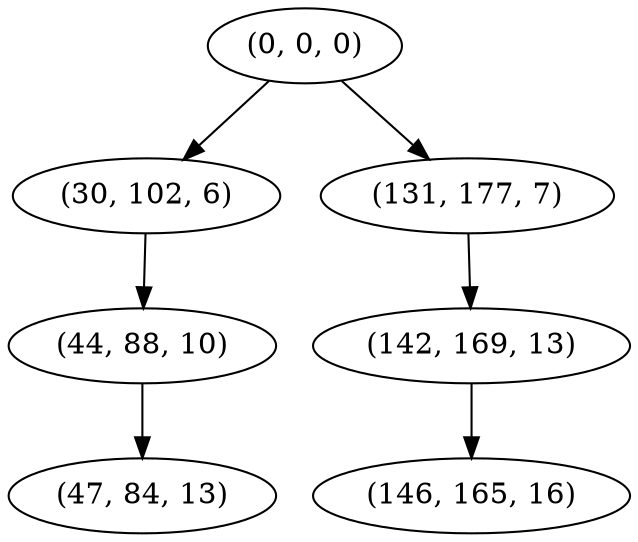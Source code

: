 digraph tree {
    "(0, 0, 0)";
    "(30, 102, 6)";
    "(44, 88, 10)";
    "(47, 84, 13)";
    "(131, 177, 7)";
    "(142, 169, 13)";
    "(146, 165, 16)";
    "(0, 0, 0)" -> "(30, 102, 6)";
    "(0, 0, 0)" -> "(131, 177, 7)";
    "(30, 102, 6)" -> "(44, 88, 10)";
    "(44, 88, 10)" -> "(47, 84, 13)";
    "(131, 177, 7)" -> "(142, 169, 13)";
    "(142, 169, 13)" -> "(146, 165, 16)";
}
